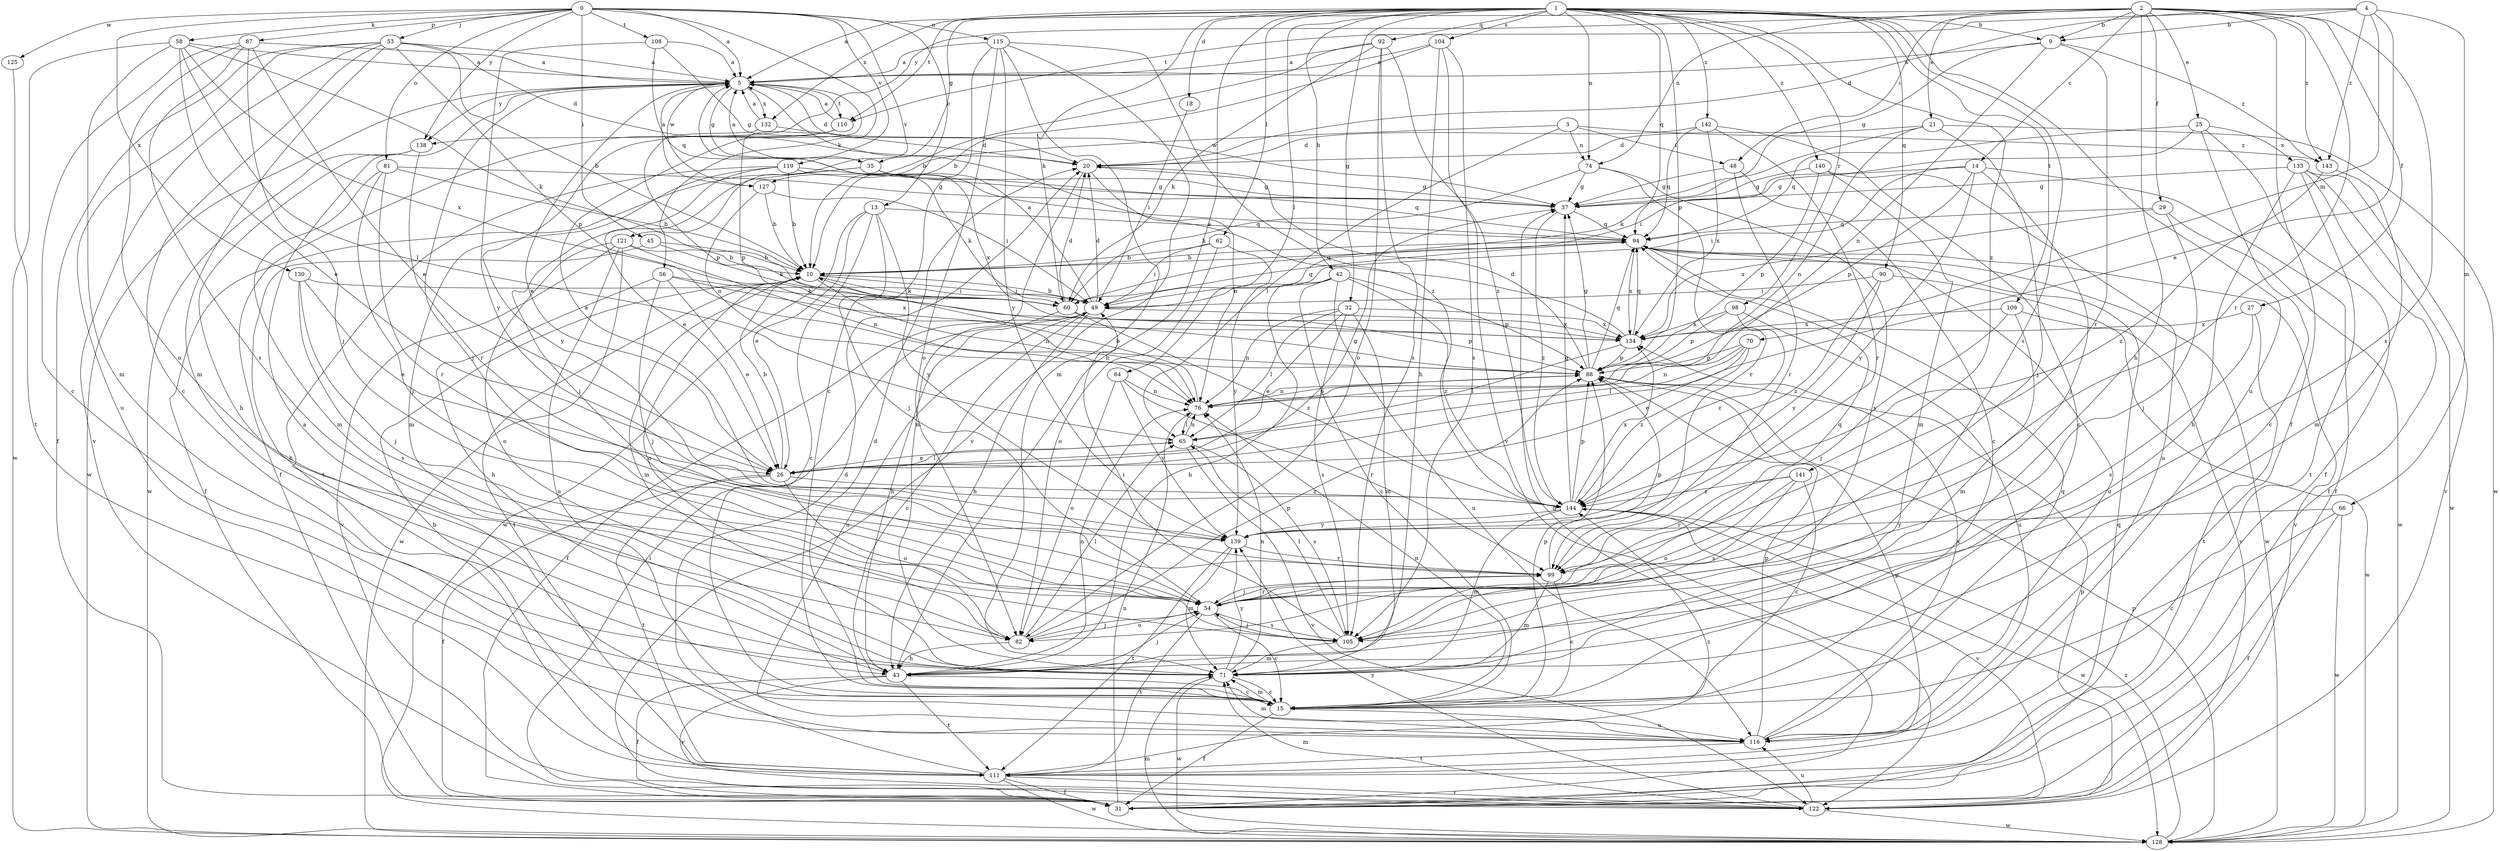 strict digraph  {
0;
1;
2;
3;
4;
5;
9;
10;
13;
14;
15;
18;
20;
21;
25;
26;
27;
29;
31;
32;
35;
37;
42;
43;
45;
48;
49;
53;
54;
56;
58;
60;
62;
64;
65;
66;
70;
71;
74;
76;
81;
82;
87;
88;
90;
92;
94;
98;
99;
104;
105;
108;
109;
110;
111;
115;
116;
119;
121;
122;
125;
127;
128;
130;
132;
133;
134;
138;
139;
140;
141;
142;
143;
144;
0 -> 5  [label=a];
0 -> 13  [label=c];
0 -> 45  [label=i];
0 -> 53  [label=j];
0 -> 56  [label=k];
0 -> 58  [label=k];
0 -> 81  [label=o];
0 -> 87  [label=p];
0 -> 108  [label=t];
0 -> 115  [label=u];
0 -> 119  [label=v];
0 -> 121  [label=v];
0 -> 125  [label=w];
0 -> 130  [label=x];
0 -> 138  [label=y];
1 -> 9  [label=b];
1 -> 18  [label=d];
1 -> 32  [label=g];
1 -> 35  [label=g];
1 -> 42  [label=h];
1 -> 43  [label=h];
1 -> 60  [label=k];
1 -> 62  [label=l];
1 -> 64  [label=l];
1 -> 74  [label=n];
1 -> 88  [label=p];
1 -> 90  [label=q];
1 -> 92  [label=q];
1 -> 94  [label=q];
1 -> 98  [label=r];
1 -> 104  [label=s];
1 -> 105  [label=s];
1 -> 109  [label=t];
1 -> 110  [label=t];
1 -> 116  [label=u];
1 -> 132  [label=x];
1 -> 140  [label=z];
1 -> 141  [label=z];
1 -> 142  [label=z];
2 -> 5  [label=a];
2 -> 9  [label=b];
2 -> 14  [label=c];
2 -> 21  [label=e];
2 -> 25  [label=e];
2 -> 27  [label=f];
2 -> 29  [label=f];
2 -> 31  [label=f];
2 -> 43  [label=h];
2 -> 48  [label=i];
2 -> 74  [label=n];
2 -> 99  [label=r];
2 -> 105  [label=s];
2 -> 138  [label=y];
2 -> 143  [label=z];
3 -> 48  [label=i];
3 -> 65  [label=l];
3 -> 74  [label=n];
3 -> 127  [label=w];
3 -> 143  [label=z];
4 -> 9  [label=b];
4 -> 20  [label=d];
4 -> 26  [label=e];
4 -> 66  [label=m];
4 -> 70  [label=m];
4 -> 110  [label=t];
4 -> 143  [label=z];
5 -> 20  [label=d];
5 -> 26  [label=e];
5 -> 35  [label=g];
5 -> 54  [label=j];
5 -> 110  [label=t];
5 -> 127  [label=w];
5 -> 128  [label=w];
5 -> 132  [label=x];
5 -> 138  [label=y];
9 -> 5  [label=a];
9 -> 37  [label=g];
9 -> 76  [label=n];
9 -> 99  [label=r];
9 -> 143  [label=z];
10 -> 49  [label=i];
10 -> 60  [label=k];
10 -> 71  [label=m];
10 -> 76  [label=n];
10 -> 82  [label=o];
10 -> 94  [label=q];
10 -> 111  [label=t];
13 -> 15  [label=c];
13 -> 26  [label=e];
13 -> 54  [label=j];
13 -> 94  [label=q];
13 -> 128  [label=w];
13 -> 139  [label=y];
14 -> 31  [label=f];
14 -> 37  [label=g];
14 -> 49  [label=i];
14 -> 54  [label=j];
14 -> 88  [label=p];
14 -> 139  [label=y];
15 -> 20  [label=d];
15 -> 31  [label=f];
15 -> 71  [label=m];
15 -> 76  [label=n];
15 -> 88  [label=p];
15 -> 116  [label=u];
18 -> 49  [label=i];
20 -> 37  [label=g];
20 -> 71  [label=m];
20 -> 76  [label=n];
21 -> 20  [label=d];
21 -> 54  [label=j];
21 -> 60  [label=k];
21 -> 76  [label=n];
21 -> 128  [label=w];
25 -> 15  [label=c];
25 -> 31  [label=f];
25 -> 49  [label=i];
25 -> 94  [label=q];
25 -> 133  [label=x];
26 -> 10  [label=b];
26 -> 31  [label=f];
26 -> 37  [label=g];
26 -> 65  [label=l];
26 -> 82  [label=o];
26 -> 111  [label=t];
26 -> 144  [label=z];
27 -> 105  [label=s];
27 -> 111  [label=t];
27 -> 134  [label=x];
29 -> 54  [label=j];
29 -> 94  [label=q];
29 -> 128  [label=w];
29 -> 134  [label=x];
31 -> 37  [label=g];
31 -> 49  [label=i];
31 -> 76  [label=n];
31 -> 94  [label=q];
32 -> 26  [label=e];
32 -> 65  [label=l];
32 -> 71  [label=m];
32 -> 76  [label=n];
32 -> 105  [label=s];
32 -> 134  [label=x];
35 -> 5  [label=a];
35 -> 26  [label=e];
35 -> 31  [label=f];
35 -> 37  [label=g];
35 -> 94  [label=q];
35 -> 134  [label=x];
37 -> 94  [label=q];
37 -> 144  [label=z];
42 -> 15  [label=c];
42 -> 43  [label=h];
42 -> 49  [label=i];
42 -> 88  [label=p];
42 -> 116  [label=u];
42 -> 144  [label=z];
43 -> 15  [label=c];
43 -> 31  [label=f];
43 -> 54  [label=j];
43 -> 76  [label=n];
43 -> 111  [label=t];
43 -> 122  [label=v];
45 -> 10  [label=b];
45 -> 43  [label=h];
45 -> 60  [label=k];
48 -> 15  [label=c];
48 -> 37  [label=g];
48 -> 99  [label=r];
49 -> 5  [label=a];
49 -> 10  [label=b];
49 -> 15  [label=c];
49 -> 20  [label=d];
49 -> 31  [label=f];
49 -> 43  [label=h];
49 -> 116  [label=u];
49 -> 134  [label=x];
53 -> 5  [label=a];
53 -> 10  [label=b];
53 -> 15  [label=c];
53 -> 20  [label=d];
53 -> 31  [label=f];
53 -> 71  [label=m];
53 -> 88  [label=p];
53 -> 116  [label=u];
53 -> 122  [label=v];
54 -> 15  [label=c];
54 -> 82  [label=o];
54 -> 94  [label=q];
54 -> 99  [label=r];
54 -> 105  [label=s];
54 -> 111  [label=t];
56 -> 26  [label=e];
56 -> 43  [label=h];
56 -> 54  [label=j];
56 -> 60  [label=k];
56 -> 134  [label=x];
58 -> 5  [label=a];
58 -> 26  [label=e];
58 -> 60  [label=k];
58 -> 65  [label=l];
58 -> 71  [label=m];
58 -> 128  [label=w];
58 -> 134  [label=x];
60 -> 20  [label=d];
60 -> 43  [label=h];
60 -> 88  [label=p];
60 -> 94  [label=q];
60 -> 144  [label=z];
62 -> 10  [label=b];
62 -> 49  [label=i];
62 -> 82  [label=o];
62 -> 139  [label=y];
64 -> 76  [label=n];
64 -> 82  [label=o];
64 -> 99  [label=r];
64 -> 139  [label=y];
65 -> 26  [label=e];
65 -> 76  [label=n];
65 -> 105  [label=s];
65 -> 122  [label=v];
66 -> 15  [label=c];
66 -> 31  [label=f];
66 -> 128  [label=w];
66 -> 139  [label=y];
70 -> 26  [label=e];
70 -> 65  [label=l];
70 -> 76  [label=n];
70 -> 88  [label=p];
70 -> 144  [label=z];
71 -> 15  [label=c];
71 -> 76  [label=n];
71 -> 128  [label=w];
71 -> 139  [label=y];
74 -> 37  [label=g];
74 -> 60  [label=k];
74 -> 99  [label=r];
74 -> 105  [label=s];
76 -> 10  [label=b];
76 -> 65  [label=l];
76 -> 88  [label=p];
81 -> 10  [label=b];
81 -> 37  [label=g];
81 -> 54  [label=j];
81 -> 71  [label=m];
81 -> 99  [label=r];
82 -> 43  [label=h];
82 -> 54  [label=j];
82 -> 65  [label=l];
82 -> 88  [label=p];
87 -> 5  [label=a];
87 -> 15  [label=c];
87 -> 26  [label=e];
87 -> 54  [label=j];
87 -> 82  [label=o];
87 -> 105  [label=s];
88 -> 20  [label=d];
88 -> 37  [label=g];
88 -> 76  [label=n];
88 -> 94  [label=q];
90 -> 49  [label=i];
90 -> 122  [label=v];
90 -> 139  [label=y];
90 -> 144  [label=z];
92 -> 5  [label=a];
92 -> 10  [label=b];
92 -> 60  [label=k];
92 -> 82  [label=o];
92 -> 105  [label=s];
92 -> 144  [label=z];
94 -> 10  [label=b];
94 -> 116  [label=u];
94 -> 122  [label=v];
94 -> 128  [label=w];
94 -> 134  [label=x];
98 -> 88  [label=p];
98 -> 116  [label=u];
98 -> 134  [label=x];
98 -> 144  [label=z];
99 -> 15  [label=c];
99 -> 54  [label=j];
99 -> 71  [label=m];
99 -> 88  [label=p];
104 -> 5  [label=a];
104 -> 10  [label=b];
104 -> 43  [label=h];
104 -> 105  [label=s];
104 -> 122  [label=v];
105 -> 49  [label=i];
105 -> 54  [label=j];
105 -> 65  [label=l];
105 -> 71  [label=m];
108 -> 5  [label=a];
108 -> 37  [label=g];
108 -> 94  [label=q];
108 -> 139  [label=y];
109 -> 54  [label=j];
109 -> 71  [label=m];
109 -> 128  [label=w];
109 -> 134  [label=x];
110 -> 5  [label=a];
110 -> 31  [label=f];
110 -> 88  [label=p];
110 -> 139  [label=y];
111 -> 10  [label=b];
111 -> 20  [label=d];
111 -> 31  [label=f];
111 -> 88  [label=p];
111 -> 122  [label=v];
111 -> 128  [label=w];
111 -> 144  [label=z];
115 -> 5  [label=a];
115 -> 15  [label=c];
115 -> 71  [label=m];
115 -> 82  [label=o];
115 -> 122  [label=v];
115 -> 139  [label=y];
115 -> 144  [label=z];
116 -> 5  [label=a];
116 -> 71  [label=m];
116 -> 88  [label=p];
116 -> 94  [label=q];
116 -> 111  [label=t];
116 -> 134  [label=x];
119 -> 10  [label=b];
119 -> 37  [label=g];
119 -> 54  [label=j];
119 -> 60  [label=k];
119 -> 71  [label=m];
119 -> 111  [label=t];
121 -> 10  [label=b];
121 -> 76  [label=n];
121 -> 82  [label=o];
121 -> 116  [label=u];
121 -> 122  [label=v];
121 -> 128  [label=w];
122 -> 71  [label=m];
122 -> 88  [label=p];
122 -> 116  [label=u];
122 -> 128  [label=w];
122 -> 139  [label=y];
125 -> 111  [label=t];
127 -> 5  [label=a];
127 -> 10  [label=b];
127 -> 49  [label=i];
127 -> 76  [label=n];
128 -> 71  [label=m];
128 -> 88  [label=p];
128 -> 144  [label=z];
130 -> 26  [label=e];
130 -> 49  [label=i];
130 -> 54  [label=j];
130 -> 105  [label=s];
132 -> 5  [label=a];
132 -> 20  [label=d];
132 -> 88  [label=p];
133 -> 31  [label=f];
133 -> 37  [label=g];
133 -> 43  [label=h];
133 -> 111  [label=t];
133 -> 122  [label=v];
133 -> 128  [label=w];
134 -> 5  [label=a];
134 -> 65  [label=l];
134 -> 88  [label=p];
134 -> 94  [label=q];
138 -> 43  [label=h];
138 -> 99  [label=r];
138 -> 128  [label=w];
139 -> 71  [label=m];
139 -> 99  [label=r];
139 -> 111  [label=t];
140 -> 37  [label=g];
140 -> 71  [label=m];
140 -> 88  [label=p];
140 -> 116  [label=u];
141 -> 15  [label=c];
141 -> 82  [label=o];
141 -> 99  [label=r];
141 -> 105  [label=s];
141 -> 144  [label=z];
142 -> 15  [label=c];
142 -> 20  [label=d];
142 -> 94  [label=q];
142 -> 99  [label=r];
142 -> 134  [label=x];
143 -> 71  [label=m];
143 -> 144  [label=z];
144 -> 5  [label=a];
144 -> 37  [label=g];
144 -> 71  [label=m];
144 -> 88  [label=p];
144 -> 122  [label=v];
144 -> 128  [label=w];
144 -> 134  [label=x];
144 -> 139  [label=y];
}
